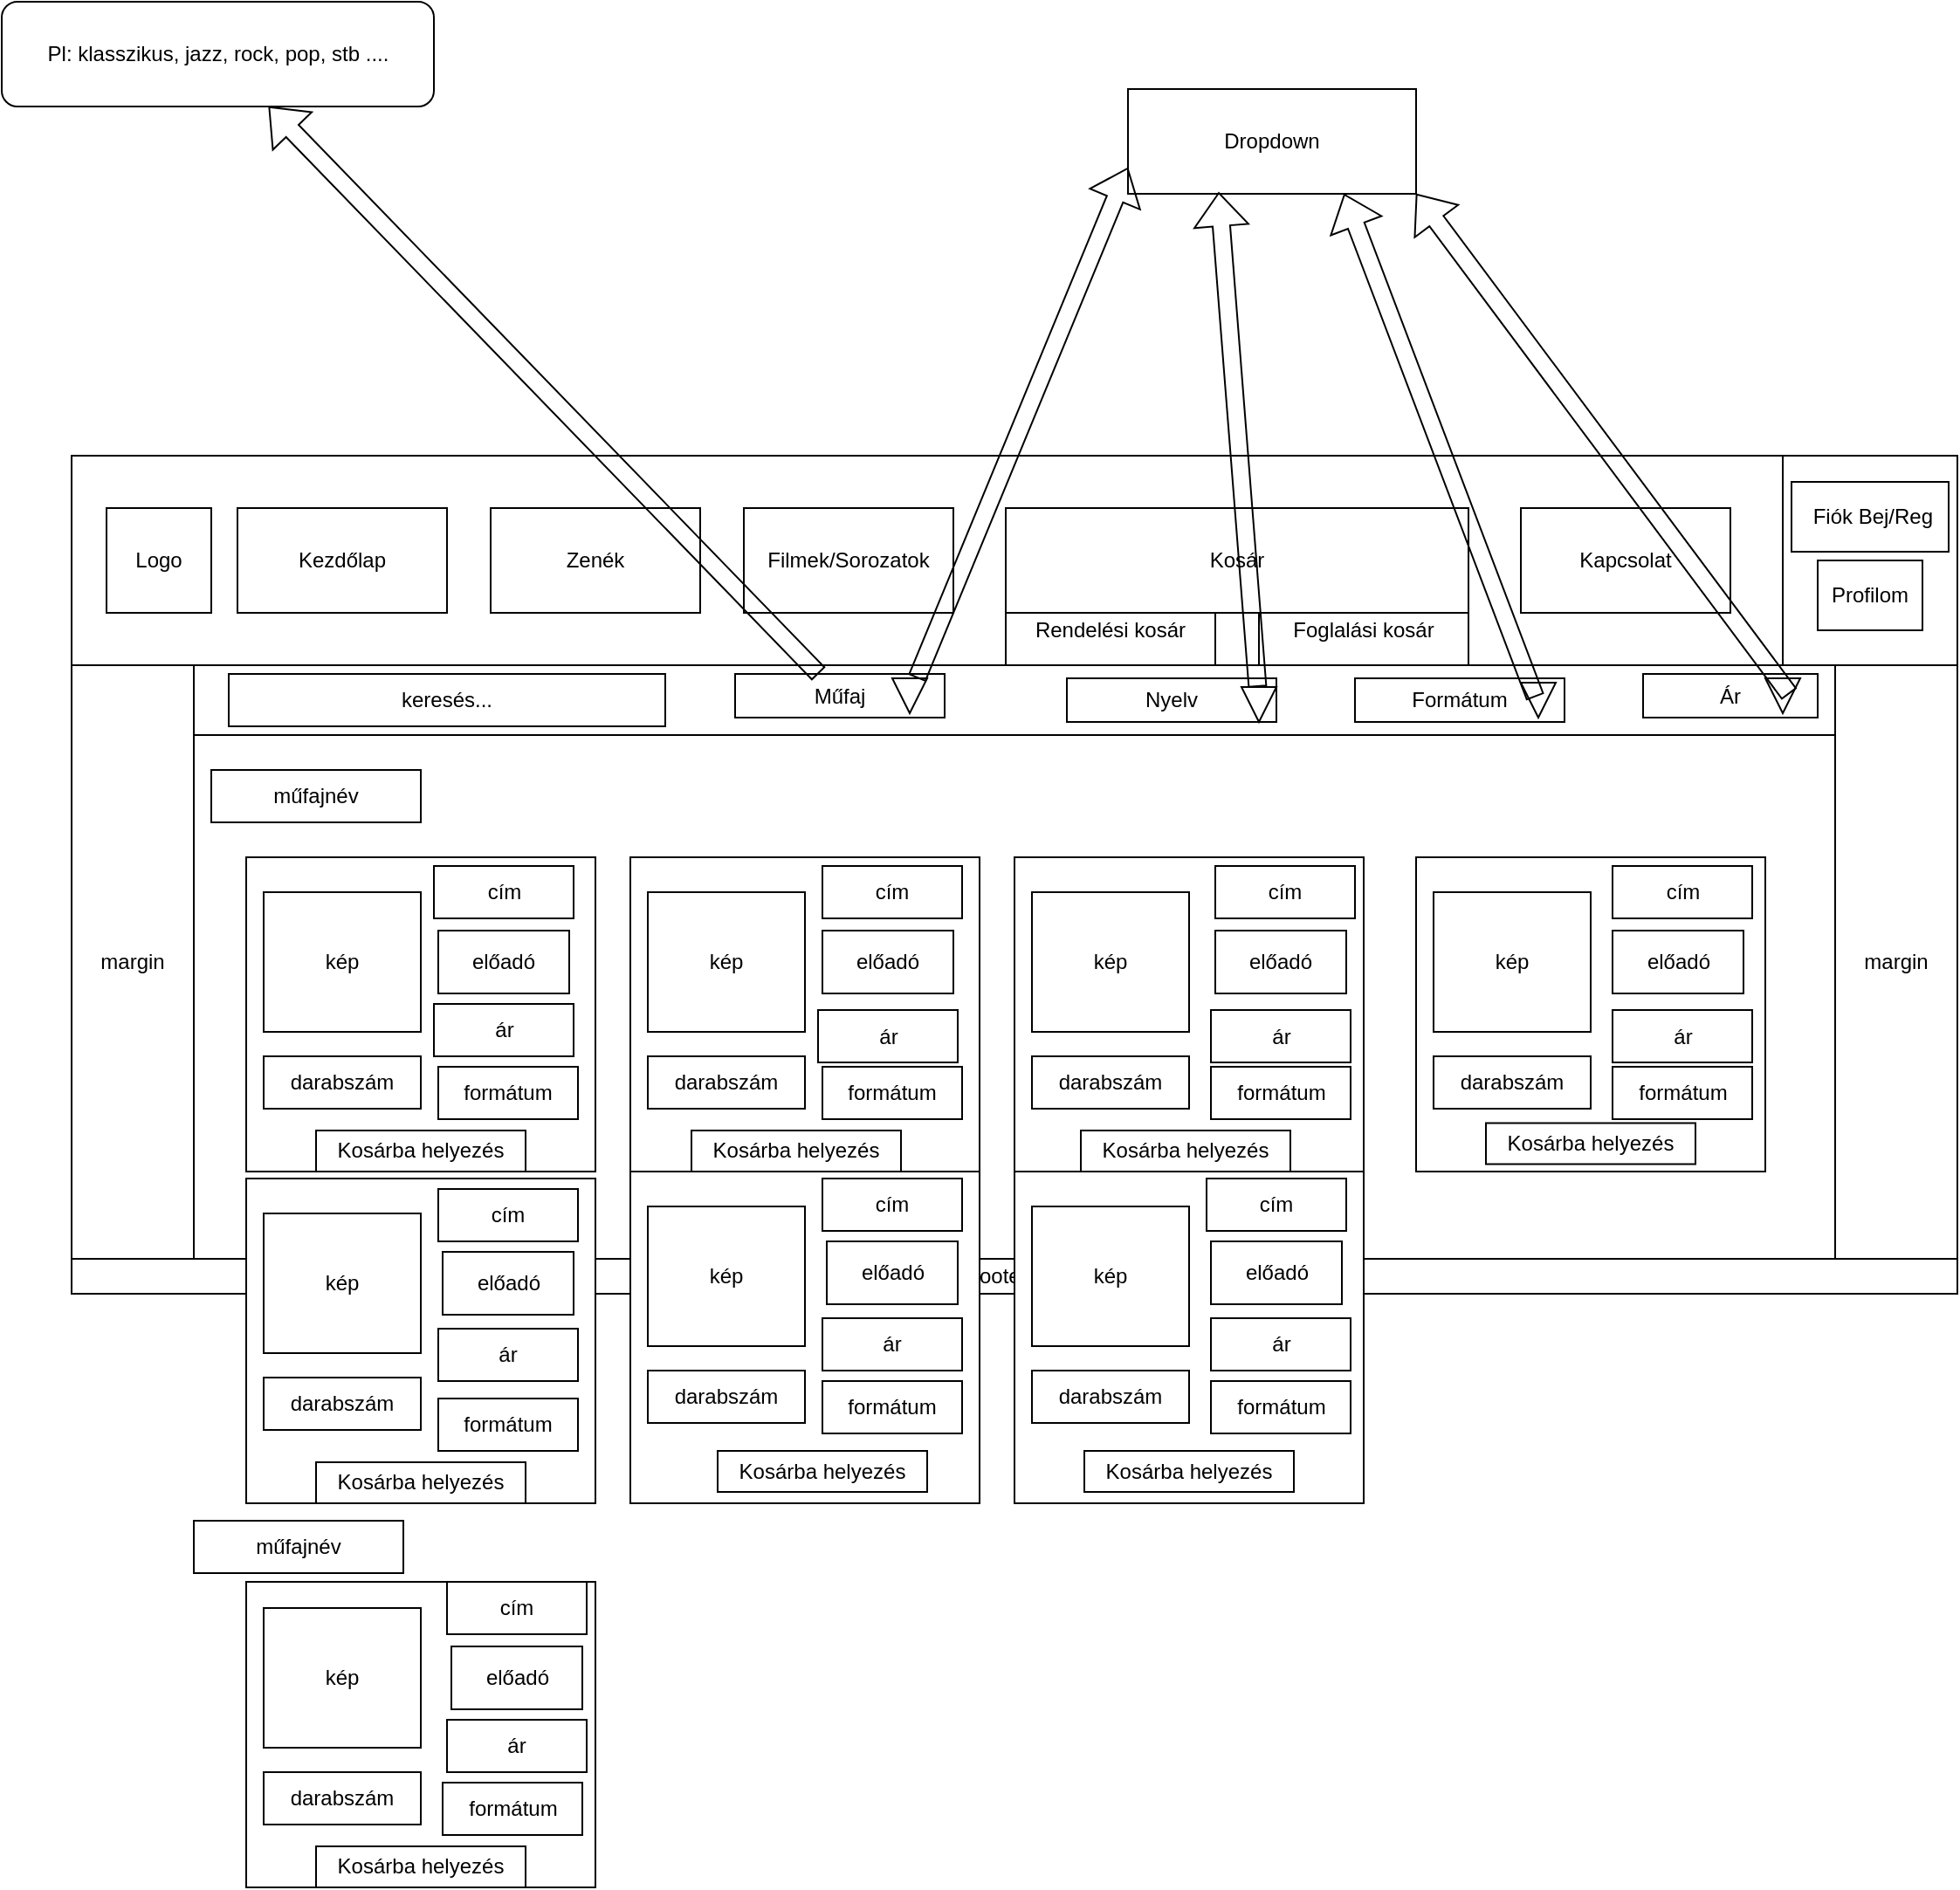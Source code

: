 <mxfile version="26.2.9">
  <diagram name="1 oldal" id="ohfmbEw8cCkdrReCNdVJ">
    <mxGraphModel dx="2029" dy="1502" grid="1" gridSize="10" guides="1" tooltips="1" connect="1" arrows="1" fold="1" page="1" pageScale="1" pageWidth="827" pageHeight="1169" math="0" shadow="0">
      <root>
        <mxCell id="0" />
        <mxCell id="1" parent="0" />
        <mxCell id="IHHWrMH8fhH2cyxZNXDR-167" value="Dropdown" style="rounded=0;whiteSpace=wrap;html=1;" vertex="1" parent="1">
          <mxGeometry x="1655" y="270" width="165" height="60" as="geometry" />
        </mxCell>
        <mxCell id="IHHWrMH8fhH2cyxZNXDR-168" value="" style="rounded=0;whiteSpace=wrap;html=1;" vertex="1" parent="1">
          <mxGeometry x="1050" y="480" width="1080" height="480" as="geometry" />
        </mxCell>
        <mxCell id="IHHWrMH8fhH2cyxZNXDR-169" value="" style="rounded=0;whiteSpace=wrap;html=1;" vertex="1" parent="1">
          <mxGeometry x="1050" y="480" width="1080" height="120" as="geometry" />
        </mxCell>
        <mxCell id="IHHWrMH8fhH2cyxZNXDR-170" style="edgeStyle=orthogonalEdgeStyle;rounded=0;orthogonalLoop=1;jettySize=auto;html=1;exitX=0.5;exitY=0;exitDx=0;exitDy=0;" edge="1" parent="1" source="IHHWrMH8fhH2cyxZNXDR-171">
          <mxGeometry relative="1" as="geometry">
            <mxPoint x="1590" y="940.0" as="targetPoint" />
          </mxGeometry>
        </mxCell>
        <mxCell id="IHHWrMH8fhH2cyxZNXDR-171" value="" style="rounded=0;whiteSpace=wrap;html=1;" vertex="1" parent="1">
          <mxGeometry x="1050" y="940.0" width="1080" height="20" as="geometry" />
        </mxCell>
        <mxCell id="IHHWrMH8fhH2cyxZNXDR-172" value="" style="rounded=0;whiteSpace=wrap;html=1;" vertex="1" parent="1">
          <mxGeometry x="2030" y="480" width="100" height="120" as="geometry" />
        </mxCell>
        <mxCell id="IHHWrMH8fhH2cyxZNXDR-173" value="" style="rounded=0;whiteSpace=wrap;html=1;" vertex="1" parent="1">
          <mxGeometry x="1190" y="510" width="120" height="60" as="geometry" />
        </mxCell>
        <mxCell id="IHHWrMH8fhH2cyxZNXDR-174" value="" style="rounded=0;whiteSpace=wrap;html=1;" vertex="1" parent="1">
          <mxGeometry x="1860" y="510" width="120" height="60" as="geometry" />
        </mxCell>
        <mxCell id="IHHWrMH8fhH2cyxZNXDR-175" value="" style="rounded=0;whiteSpace=wrap;html=1;" vertex="1" parent="1">
          <mxGeometry x="1370" y="510" width="120" height="60" as="geometry" />
        </mxCell>
        <mxCell id="IHHWrMH8fhH2cyxZNXDR-176" value="" style="rounded=0;whiteSpace=wrap;html=1;" vertex="1" parent="1">
          <mxGeometry x="1700" y="510" width="120" height="60" as="geometry" />
        </mxCell>
        <mxCell id="IHHWrMH8fhH2cyxZNXDR-177" value="" style="rounded=0;whiteSpace=wrap;html=1;" vertex="1" parent="1">
          <mxGeometry x="1540" y="510" width="120" height="60" as="geometry" />
        </mxCell>
        <mxCell id="IHHWrMH8fhH2cyxZNXDR-178" value="" style="rounded=0;whiteSpace=wrap;html=1;" vertex="1" parent="1">
          <mxGeometry x="2050" y="510" width="60" height="60" as="geometry" />
        </mxCell>
        <mxCell id="IHHWrMH8fhH2cyxZNXDR-179" value="" style="rounded=0;whiteSpace=wrap;html=1;" vertex="1" parent="1">
          <mxGeometry x="1120" y="600" width="940" height="340" as="geometry" />
        </mxCell>
        <mxCell id="IHHWrMH8fhH2cyxZNXDR-180" value="Kezdőlap" style="text;html=1;align=center;verticalAlign=middle;whiteSpace=wrap;rounded=0;" vertex="1" parent="1">
          <mxGeometry x="1190" y="510" width="120" height="60" as="geometry" />
        </mxCell>
        <mxCell id="IHHWrMH8fhH2cyxZNXDR-181" value="" style="rounded=0;whiteSpace=wrap;html=1;" vertex="1" parent="1">
          <mxGeometry x="1070" y="510" width="60" height="60" as="geometry" />
        </mxCell>
        <mxCell id="IHHWrMH8fhH2cyxZNXDR-182" value="&lt;div&gt;Logo&lt;/div&gt;" style="text;html=1;align=center;verticalAlign=middle;whiteSpace=wrap;rounded=0;" vertex="1" parent="1">
          <mxGeometry x="1070" y="510" width="60" height="60" as="geometry" />
        </mxCell>
        <mxCell id="IHHWrMH8fhH2cyxZNXDR-183" value="Étel &amp;amp; Ital" style="text;html=1;align=center;verticalAlign=middle;whiteSpace=wrap;rounded=0;" vertex="1" parent="1">
          <mxGeometry x="1370" y="510" width="120" height="60" as="geometry" />
        </mxCell>
        <mxCell id="IHHWrMH8fhH2cyxZNXDR-184" value="Társasok" style="text;html=1;align=center;verticalAlign=middle;whiteSpace=wrap;rounded=0;" vertex="1" parent="1">
          <mxGeometry x="1540" y="510" width="120" height="60" as="geometry" />
        </mxCell>
        <mxCell id="IHHWrMH8fhH2cyxZNXDR-185" value="Foglalás" style="text;html=1;align=center;verticalAlign=middle;whiteSpace=wrap;rounded=0;" vertex="1" parent="1">
          <mxGeometry x="1700" y="510" width="120" height="60" as="geometry" />
        </mxCell>
        <mxCell id="IHHWrMH8fhH2cyxZNXDR-186" value="Kapcsolat" style="text;html=1;align=center;verticalAlign=middle;whiteSpace=wrap;rounded=0;" vertex="1" parent="1">
          <mxGeometry x="1860" y="510" width="120" height="60" as="geometry" />
        </mxCell>
        <mxCell id="IHHWrMH8fhH2cyxZNXDR-187" value="Profilom" style="text;html=1;align=center;verticalAlign=middle;whiteSpace=wrap;rounded=0;" vertex="1" parent="1">
          <mxGeometry x="2050" y="510" width="60" height="60" as="geometry" />
        </mxCell>
        <mxCell id="IHHWrMH8fhH2cyxZNXDR-188" value="Footer (C)" style="text;html=1;align=center;verticalAlign=middle;whiteSpace=wrap;rounded=0;" vertex="1" parent="1">
          <mxGeometry x="1050" y="940.0" width="1080" height="20" as="geometry" />
        </mxCell>
        <mxCell id="IHHWrMH8fhH2cyxZNXDR-189" value="margin" style="text;html=1;align=center;verticalAlign=middle;whiteSpace=wrap;rounded=0;" vertex="1" parent="1">
          <mxGeometry x="1050" y="600" width="70" height="340" as="geometry" />
        </mxCell>
        <mxCell id="IHHWrMH8fhH2cyxZNXDR-190" value="margin" style="text;html=1;align=center;verticalAlign=middle;whiteSpace=wrap;rounded=0;" vertex="1" parent="1">
          <mxGeometry x="2060" y="600" width="70" height="340" as="geometry" />
        </mxCell>
        <mxCell id="IHHWrMH8fhH2cyxZNXDR-191" value="" style="rounded=0;whiteSpace=wrap;html=1;" vertex="1" parent="1">
          <mxGeometry x="1320" y="600" width="530" height="340" as="geometry" />
        </mxCell>
        <mxCell id="IHHWrMH8fhH2cyxZNXDR-192" value="Módosítások mentése" style="rounded=0;whiteSpace=wrap;html=1;" vertex="1" parent="1">
          <mxGeometry x="1525" y="854.0" width="120" height="40" as="geometry" />
        </mxCell>
        <mxCell id="IHHWrMH8fhH2cyxZNXDR-193" value="Nyelv" style="rounded=0;whiteSpace=wrap;html=1;" vertex="1" parent="1">
          <mxGeometry x="1420" y="710.0" width="120" height="40" as="geometry" />
        </mxCell>
        <mxCell id="IHHWrMH8fhH2cyxZNXDR-194" value="Beállítások" style="rounded=0;whiteSpace=wrap;html=1;" vertex="1" parent="1">
          <mxGeometry x="1390" y="630" width="400" height="40" as="geometry" />
        </mxCell>
        <mxCell id="IHHWrMH8fhH2cyxZNXDR-195" value="X" style="rounded=0;whiteSpace=wrap;html=1;" vertex="1" parent="1">
          <mxGeometry x="1810" y="610" width="30" height="30" as="geometry" />
        </mxCell>
        <mxCell id="IHHWrMH8fhH2cyxZNXDR-196" value="Sötét Mód" style="rounded=0;whiteSpace=wrap;html=1;" vertex="1" parent="1">
          <mxGeometry x="1630" y="710.0" width="120" height="40" as="geometry" />
        </mxCell>
        <mxCell id="IHHWrMH8fhH2cyxZNXDR-197" style="edgeStyle=orthogonalEdgeStyle;rounded=0;orthogonalLoop=1;jettySize=auto;html=1;exitX=0.5;exitY=1;exitDx=0;exitDy=0;" edge="1" parent="1" source="IHHWrMH8fhH2cyxZNXDR-193" target="IHHWrMH8fhH2cyxZNXDR-193">
          <mxGeometry relative="1" as="geometry" />
        </mxCell>
        <mxCell id="IHHWrMH8fhH2cyxZNXDR-198" value="" style="rounded=0;whiteSpace=wrap;html=1;" vertex="1" parent="1">
          <mxGeometry x="1050" y="480" width="1080" height="480" as="geometry" />
        </mxCell>
        <mxCell id="IHHWrMH8fhH2cyxZNXDR-199" value="" style="rounded=0;whiteSpace=wrap;html=1;" vertex="1" parent="1">
          <mxGeometry x="1050" y="480" width="1080" height="120" as="geometry" />
        </mxCell>
        <mxCell id="IHHWrMH8fhH2cyxZNXDR-200" style="edgeStyle=orthogonalEdgeStyle;rounded=0;orthogonalLoop=1;jettySize=auto;html=1;exitX=0.5;exitY=0;exitDx=0;exitDy=0;" edge="1" parent="1" source="IHHWrMH8fhH2cyxZNXDR-201">
          <mxGeometry relative="1" as="geometry">
            <mxPoint x="1590" y="940.0" as="targetPoint" />
          </mxGeometry>
        </mxCell>
        <mxCell id="IHHWrMH8fhH2cyxZNXDR-201" value="" style="rounded=0;whiteSpace=wrap;html=1;" vertex="1" parent="1">
          <mxGeometry x="1050" y="940.0" width="1080" height="20" as="geometry" />
        </mxCell>
        <mxCell id="IHHWrMH8fhH2cyxZNXDR-202" value="" style="rounded=0;whiteSpace=wrap;html=1;" vertex="1" parent="1">
          <mxGeometry x="2030" y="480" width="100" height="120" as="geometry" />
        </mxCell>
        <mxCell id="IHHWrMH8fhH2cyxZNXDR-203" value="" style="rounded=0;whiteSpace=wrap;html=1;" vertex="1" parent="1">
          <mxGeometry x="1120" y="600" width="940" height="340" as="geometry" />
        </mxCell>
        <mxCell id="IHHWrMH8fhH2cyxZNXDR-204" value="" style="rounded=0;whiteSpace=wrap;html=1;" vertex="1" parent="1">
          <mxGeometry x="1070" y="510" width="60" height="60" as="geometry" />
        </mxCell>
        <mxCell id="IHHWrMH8fhH2cyxZNXDR-205" value="&lt;div&gt;Logo&lt;/div&gt;" style="text;html=1;align=center;verticalAlign=middle;whiteSpace=wrap;rounded=0;" vertex="1" parent="1">
          <mxGeometry x="1070" y="510" width="60" height="60" as="geometry" />
        </mxCell>
        <mxCell id="IHHWrMH8fhH2cyxZNXDR-206" value="Footer (C)" style="text;html=1;align=center;verticalAlign=middle;whiteSpace=wrap;rounded=0;" vertex="1" parent="1">
          <mxGeometry x="1050" y="940.0" width="1080" height="20" as="geometry" />
        </mxCell>
        <mxCell id="IHHWrMH8fhH2cyxZNXDR-207" value="margin" style="text;html=1;align=center;verticalAlign=middle;whiteSpace=wrap;rounded=0;" vertex="1" parent="1">
          <mxGeometry x="1050" y="600" width="70" height="340" as="geometry" />
        </mxCell>
        <mxCell id="IHHWrMH8fhH2cyxZNXDR-208" value="margin" style="text;html=1;align=center;verticalAlign=middle;whiteSpace=wrap;rounded=0;" vertex="1" parent="1">
          <mxGeometry x="2060" y="600" width="70" height="340" as="geometry" />
        </mxCell>
        <mxCell id="IHHWrMH8fhH2cyxZNXDR-209" value="" style="rounded=0;whiteSpace=wrap;html=1;" vertex="1" parent="1">
          <mxGeometry x="1120" y="600" width="940" height="40" as="geometry" />
        </mxCell>
        <mxCell id="IHHWrMH8fhH2cyxZNXDR-210" value="keresés..." style="rounded=0;whiteSpace=wrap;html=1;" vertex="1" parent="1">
          <mxGeometry x="1140" y="605" width="250" height="30" as="geometry" />
        </mxCell>
        <mxCell id="IHHWrMH8fhH2cyxZNXDR-211" value="műfajnév" style="rounded=0;whiteSpace=wrap;html=1;" vertex="1" parent="1">
          <mxGeometry x="1130" y="660.0" width="120" height="30" as="geometry" />
        </mxCell>
        <mxCell id="IHHWrMH8fhH2cyxZNXDR-212" value="" style="rounded=0;whiteSpace=wrap;html=1;" vertex="1" parent="1">
          <mxGeometry x="1150" y="710" width="200" height="180" as="geometry" />
        </mxCell>
        <mxCell id="IHHWrMH8fhH2cyxZNXDR-213" value="kép" style="rounded=0;whiteSpace=wrap;html=1;" vertex="1" parent="1">
          <mxGeometry x="1160" y="730.0" width="90" height="80" as="geometry" />
        </mxCell>
        <mxCell id="IHHWrMH8fhH2cyxZNXDR-214" value="cím" style="rounded=0;whiteSpace=wrap;html=1;" vertex="1" parent="1">
          <mxGeometry x="1257.5" y="715.0" width="80" height="30" as="geometry" />
        </mxCell>
        <mxCell id="IHHWrMH8fhH2cyxZNXDR-215" value="ár" style="rounded=0;whiteSpace=wrap;html=1;" vertex="1" parent="1">
          <mxGeometry x="1257.5" y="794.0" width="80" height="30" as="geometry" />
        </mxCell>
        <mxCell id="IHHWrMH8fhH2cyxZNXDR-216" value="" style="rounded=0;whiteSpace=wrap;html=1;" vertex="1" parent="1">
          <mxGeometry x="1370" y="710" width="200" height="180" as="geometry" />
        </mxCell>
        <mxCell id="IHHWrMH8fhH2cyxZNXDR-217" value="kép" style="rounded=0;whiteSpace=wrap;html=1;" vertex="1" parent="1">
          <mxGeometry x="1380" y="730.0" width="90" height="80" as="geometry" />
        </mxCell>
        <mxCell id="IHHWrMH8fhH2cyxZNXDR-218" value="ár" style="rounded=0;whiteSpace=wrap;html=1;" vertex="1" parent="1">
          <mxGeometry x="1477.5" y="797.5" width="80" height="30" as="geometry" />
        </mxCell>
        <mxCell id="IHHWrMH8fhH2cyxZNXDR-219" value="" style="rounded=0;whiteSpace=wrap;html=1;" vertex="1" parent="1">
          <mxGeometry x="1590" y="710" width="200" height="180" as="geometry" />
        </mxCell>
        <mxCell id="IHHWrMH8fhH2cyxZNXDR-220" value="kép" style="rounded=0;whiteSpace=wrap;html=1;" vertex="1" parent="1">
          <mxGeometry x="1600" y="730.0" width="90" height="80" as="geometry" />
        </mxCell>
        <mxCell id="IHHWrMH8fhH2cyxZNXDR-221" value="ár" style="rounded=0;whiteSpace=wrap;html=1;" vertex="1" parent="1">
          <mxGeometry x="1702.5" y="797.5" width="80" height="30" as="geometry" />
        </mxCell>
        <mxCell id="IHHWrMH8fhH2cyxZNXDR-222" value="" style="rounded=0;whiteSpace=wrap;html=1;" vertex="1" parent="1">
          <mxGeometry x="1820" y="710" width="200" height="180" as="geometry" />
        </mxCell>
        <mxCell id="IHHWrMH8fhH2cyxZNXDR-223" value="kép" style="rounded=0;whiteSpace=wrap;html=1;" vertex="1" parent="1">
          <mxGeometry x="1830" y="730.0" width="90" height="80" as="geometry" />
        </mxCell>
        <mxCell id="IHHWrMH8fhH2cyxZNXDR-224" value="ár" style="rounded=0;whiteSpace=wrap;html=1;" vertex="1" parent="1">
          <mxGeometry x="1932.5" y="797.5" width="80" height="30" as="geometry" />
        </mxCell>
        <mxCell id="IHHWrMH8fhH2cyxZNXDR-225" value="" style="rounded=0;whiteSpace=wrap;html=1;" vertex="1" parent="1">
          <mxGeometry x="1150" y="894" width="200" height="186" as="geometry" />
        </mxCell>
        <mxCell id="IHHWrMH8fhH2cyxZNXDR-226" value="kép" style="rounded=0;whiteSpace=wrap;html=1;" vertex="1" parent="1">
          <mxGeometry x="1160" y="914.0" width="90" height="80" as="geometry" />
        </mxCell>
        <mxCell id="IHHWrMH8fhH2cyxZNXDR-227" value="ár" style="rounded=0;whiteSpace=wrap;html=1;" vertex="1" parent="1">
          <mxGeometry x="1260" y="980.0" width="80" height="30" as="geometry" />
        </mxCell>
        <mxCell id="IHHWrMH8fhH2cyxZNXDR-228" value="" style="rounded=0;whiteSpace=wrap;html=1;" vertex="1" parent="1">
          <mxGeometry x="1590" y="890" width="200" height="190" as="geometry" />
        </mxCell>
        <mxCell id="IHHWrMH8fhH2cyxZNXDR-229" value="kép" style="rounded=0;whiteSpace=wrap;html=1;" vertex="1" parent="1">
          <mxGeometry x="1600" y="910.0" width="90" height="80" as="geometry" />
        </mxCell>
        <mxCell id="IHHWrMH8fhH2cyxZNXDR-230" value="ár" style="rounded=0;whiteSpace=wrap;html=1;" vertex="1" parent="1">
          <mxGeometry x="1702.5" y="974.0" width="80" height="30" as="geometry" />
        </mxCell>
        <mxCell id="IHHWrMH8fhH2cyxZNXDR-231" value="" style="rounded=0;whiteSpace=wrap;html=1;" vertex="1" parent="1">
          <mxGeometry x="1370" y="890" width="200" height="190" as="geometry" />
        </mxCell>
        <mxCell id="IHHWrMH8fhH2cyxZNXDR-232" value="kép" style="rounded=0;whiteSpace=wrap;html=1;" vertex="1" parent="1">
          <mxGeometry x="1380" y="910.0" width="90" height="80" as="geometry" />
        </mxCell>
        <mxCell id="IHHWrMH8fhH2cyxZNXDR-233" value="ár" style="rounded=0;whiteSpace=wrap;html=1;" vertex="1" parent="1">
          <mxGeometry x="1480" y="974.0" width="80" height="30" as="geometry" />
        </mxCell>
        <mxCell id="IHHWrMH8fhH2cyxZNXDR-234" value="műfajnév" style="rounded=0;whiteSpace=wrap;html=1;" vertex="1" parent="1">
          <mxGeometry x="1120" y="1090.0" width="120" height="30" as="geometry" />
        </mxCell>
        <mxCell id="IHHWrMH8fhH2cyxZNXDR-235" value="" style="rounded=0;whiteSpace=wrap;html=1;" vertex="1" parent="1">
          <mxGeometry x="1150" y="1125" width="200" height="175" as="geometry" />
        </mxCell>
        <mxCell id="IHHWrMH8fhH2cyxZNXDR-236" value="kép" style="rounded=0;whiteSpace=wrap;html=1;" vertex="1" parent="1">
          <mxGeometry x="1160" y="1140.0" width="90" height="80" as="geometry" />
        </mxCell>
        <mxCell id="IHHWrMH8fhH2cyxZNXDR-237" value="ár" style="rounded=0;whiteSpace=wrap;html=1;" vertex="1" parent="1">
          <mxGeometry x="1265" y="1204" width="80" height="30" as="geometry" />
        </mxCell>
        <mxCell id="IHHWrMH8fhH2cyxZNXDR-238" value="&amp;nbsp;Fiók Bej/Reg" style="rounded=0;whiteSpace=wrap;html=1;" vertex="1" parent="1">
          <mxGeometry x="2035" y="495" width="90" height="40" as="geometry" />
        </mxCell>
        <mxCell id="IHHWrMH8fhH2cyxZNXDR-239" value="Profilom" style="rounded=0;whiteSpace=wrap;html=1;" vertex="1" parent="1">
          <mxGeometry x="2050" y="540" width="60" height="40" as="geometry" />
        </mxCell>
        <mxCell id="IHHWrMH8fhH2cyxZNXDR-240" value="Kezdőlap" style="rounded=0;whiteSpace=wrap;html=1;" vertex="1" parent="1">
          <mxGeometry x="1145" y="510" width="120" height="60" as="geometry" />
        </mxCell>
        <mxCell id="IHHWrMH8fhH2cyxZNXDR-241" value="Zenék" style="rounded=0;whiteSpace=wrap;html=1;" vertex="1" parent="1">
          <mxGeometry x="1290" y="510" width="120" height="60" as="geometry" />
        </mxCell>
        <mxCell id="IHHWrMH8fhH2cyxZNXDR-242" value="Filmek/Sorozatok" style="rounded=0;whiteSpace=wrap;html=1;" vertex="1" parent="1">
          <mxGeometry x="1435" y="510" width="120" height="60" as="geometry" />
        </mxCell>
        <mxCell id="IHHWrMH8fhH2cyxZNXDR-243" value="Rendelési kosár" style="rounded=0;whiteSpace=wrap;html=1;" vertex="1" parent="1">
          <mxGeometry x="1585" y="560" width="120" height="40" as="geometry" />
        </mxCell>
        <mxCell id="IHHWrMH8fhH2cyxZNXDR-244" value="Foglalási kosár" style="rounded=0;whiteSpace=wrap;html=1;" vertex="1" parent="1">
          <mxGeometry x="1730" y="560" width="120" height="40" as="geometry" />
        </mxCell>
        <mxCell id="IHHWrMH8fhH2cyxZNXDR-245" value="Kapcsolat" style="rounded=0;whiteSpace=wrap;html=1;" vertex="1" parent="1">
          <mxGeometry x="1880" y="510" width="120" height="60" as="geometry" />
        </mxCell>
        <mxCell id="IHHWrMH8fhH2cyxZNXDR-246" value="cím" style="rounded=0;whiteSpace=wrap;html=1;" vertex="1" parent="1">
          <mxGeometry x="1480" y="715.0" width="80" height="30" as="geometry" />
        </mxCell>
        <mxCell id="IHHWrMH8fhH2cyxZNXDR-247" value="cím" style="rounded=0;whiteSpace=wrap;html=1;" vertex="1" parent="1">
          <mxGeometry x="1705" y="715.0" width="80" height="30" as="geometry" />
        </mxCell>
        <mxCell id="IHHWrMH8fhH2cyxZNXDR-248" value="cím" style="rounded=0;whiteSpace=wrap;html=1;" vertex="1" parent="1">
          <mxGeometry x="1932.5" y="715.0" width="80" height="30" as="geometry" />
        </mxCell>
        <mxCell id="IHHWrMH8fhH2cyxZNXDR-249" value="cím" style="rounded=0;whiteSpace=wrap;html=1;" vertex="1" parent="1">
          <mxGeometry x="1260" y="900.0" width="80" height="30" as="geometry" />
        </mxCell>
        <mxCell id="IHHWrMH8fhH2cyxZNXDR-250" value="cím" style="rounded=0;whiteSpace=wrap;html=1;" vertex="1" parent="1">
          <mxGeometry x="1480" y="894.0" width="80" height="30" as="geometry" />
        </mxCell>
        <mxCell id="IHHWrMH8fhH2cyxZNXDR-251" value="cím" style="rounded=0;whiteSpace=wrap;html=1;" vertex="1" parent="1">
          <mxGeometry x="1700" y="894.0" width="80" height="30" as="geometry" />
        </mxCell>
        <mxCell id="IHHWrMH8fhH2cyxZNXDR-252" value="cím" style="rounded=0;whiteSpace=wrap;html=1;" vertex="1" parent="1">
          <mxGeometry x="1265" y="1125.0" width="80" height="30" as="geometry" />
        </mxCell>
        <mxCell id="IHHWrMH8fhH2cyxZNXDR-253" value="előadó" style="rounded=0;whiteSpace=wrap;html=1;" vertex="1" parent="1">
          <mxGeometry x="1480" y="752.0" width="75" height="36" as="geometry" />
        </mxCell>
        <mxCell id="IHHWrMH8fhH2cyxZNXDR-254" value="előadó" style="rounded=0;whiteSpace=wrap;html=1;" vertex="1" parent="1">
          <mxGeometry x="1260" y="752.0" width="75" height="36" as="geometry" />
        </mxCell>
        <mxCell id="IHHWrMH8fhH2cyxZNXDR-255" value="előadó" style="rounded=0;whiteSpace=wrap;html=1;" vertex="1" parent="1">
          <mxGeometry x="1705" y="752.0" width="75" height="36" as="geometry" />
        </mxCell>
        <mxCell id="IHHWrMH8fhH2cyxZNXDR-256" value="előadó" style="rounded=0;whiteSpace=wrap;html=1;" vertex="1" parent="1">
          <mxGeometry x="1932.5" y="752.0" width="75" height="36" as="geometry" />
        </mxCell>
        <mxCell id="IHHWrMH8fhH2cyxZNXDR-257" value="előadó" style="rounded=0;whiteSpace=wrap;html=1;" vertex="1" parent="1">
          <mxGeometry x="1262.5" y="936.0" width="75" height="36" as="geometry" />
        </mxCell>
        <mxCell id="IHHWrMH8fhH2cyxZNXDR-258" value="előadó" style="rounded=0;whiteSpace=wrap;html=1;" vertex="1" parent="1">
          <mxGeometry x="1482.5" y="930.0" width="75" height="36" as="geometry" />
        </mxCell>
        <mxCell id="IHHWrMH8fhH2cyxZNXDR-259" value="előadó" style="rounded=0;whiteSpace=wrap;html=1;" vertex="1" parent="1">
          <mxGeometry x="1702.5" y="930.0" width="75" height="36" as="geometry" />
        </mxCell>
        <mxCell id="IHHWrMH8fhH2cyxZNXDR-260" value="előadó" style="rounded=0;whiteSpace=wrap;html=1;" vertex="1" parent="1">
          <mxGeometry x="1267.5" y="1162.0" width="75" height="36" as="geometry" />
        </mxCell>
        <mxCell id="IHHWrMH8fhH2cyxZNXDR-261" value="Kosár" style="rounded=0;whiteSpace=wrap;html=1;" vertex="1" parent="1">
          <mxGeometry x="1585" y="510" width="265" height="60" as="geometry" />
        </mxCell>
        <mxCell id="IHHWrMH8fhH2cyxZNXDR-262" value="Nyelv" style="rounded=0;whiteSpace=wrap;html=1;" vertex="1" parent="1">
          <mxGeometry x="1620" y="607.5" width="120" height="25" as="geometry" />
        </mxCell>
        <mxCell id="IHHWrMH8fhH2cyxZNXDR-263" value="Műfaj" style="rounded=0;whiteSpace=wrap;html=1;" vertex="1" parent="1">
          <mxGeometry x="1430" y="605" width="120" height="25" as="geometry" />
        </mxCell>
        <mxCell id="IHHWrMH8fhH2cyxZNXDR-264" value="Ár" style="rounded=0;whiteSpace=wrap;html=1;" vertex="1" parent="1">
          <mxGeometry x="1950" y="605" width="100" height="25" as="geometry" />
        </mxCell>
        <mxCell id="IHHWrMH8fhH2cyxZNXDR-265" value="Formátum" style="rounded=0;whiteSpace=wrap;html=1;" vertex="1" parent="1">
          <mxGeometry x="1785" y="607.5" width="120" height="25" as="geometry" />
        </mxCell>
        <mxCell id="IHHWrMH8fhH2cyxZNXDR-266" value="darabszám" style="rounded=0;whiteSpace=wrap;html=1;" vertex="1" parent="1">
          <mxGeometry x="1160" y="824" width="90" height="30" as="geometry" />
        </mxCell>
        <mxCell id="IHHWrMH8fhH2cyxZNXDR-267" value="darabszám" style="rounded=0;whiteSpace=wrap;html=1;" vertex="1" parent="1">
          <mxGeometry x="1380" y="824" width="90" height="30" as="geometry" />
        </mxCell>
        <mxCell id="IHHWrMH8fhH2cyxZNXDR-268" value="darabszám" style="rounded=0;whiteSpace=wrap;html=1;" vertex="1" parent="1">
          <mxGeometry x="1600" y="824" width="90" height="30" as="geometry" />
        </mxCell>
        <mxCell id="IHHWrMH8fhH2cyxZNXDR-269" value="darabszám" style="rounded=0;whiteSpace=wrap;html=1;" vertex="1" parent="1">
          <mxGeometry x="1830" y="824" width="90" height="30" as="geometry" />
        </mxCell>
        <mxCell id="IHHWrMH8fhH2cyxZNXDR-270" value="darabszám" style="rounded=0;whiteSpace=wrap;html=1;" vertex="1" parent="1">
          <mxGeometry x="1160" y="1008" width="90" height="30" as="geometry" />
        </mxCell>
        <mxCell id="IHHWrMH8fhH2cyxZNXDR-271" value="darabszám" style="rounded=0;whiteSpace=wrap;html=1;" vertex="1" parent="1">
          <mxGeometry x="1380" y="1004" width="90" height="30" as="geometry" />
        </mxCell>
        <mxCell id="IHHWrMH8fhH2cyxZNXDR-272" value="darabszám" style="rounded=0;whiteSpace=wrap;html=1;" vertex="1" parent="1">
          <mxGeometry x="1600" y="1004" width="90" height="30" as="geometry" />
        </mxCell>
        <mxCell id="IHHWrMH8fhH2cyxZNXDR-273" value="darabszám" style="rounded=0;whiteSpace=wrap;html=1;" vertex="1" parent="1">
          <mxGeometry x="1160" y="1234" width="90" height="30" as="geometry" />
        </mxCell>
        <mxCell id="IHHWrMH8fhH2cyxZNXDR-274" value="formátum" style="rounded=0;whiteSpace=wrap;html=1;" vertex="1" parent="1">
          <mxGeometry x="1260" y="830" width="80" height="30" as="geometry" />
        </mxCell>
        <mxCell id="IHHWrMH8fhH2cyxZNXDR-275" value="formátum" style="rounded=0;whiteSpace=wrap;html=1;" vertex="1" parent="1">
          <mxGeometry x="1480" y="830" width="80" height="30" as="geometry" />
        </mxCell>
        <mxCell id="IHHWrMH8fhH2cyxZNXDR-276" value="formátum" style="rounded=0;whiteSpace=wrap;html=1;" vertex="1" parent="1">
          <mxGeometry x="1702.5" y="830" width="80" height="30" as="geometry" />
        </mxCell>
        <mxCell id="IHHWrMH8fhH2cyxZNXDR-277" value="formátum" style="rounded=0;whiteSpace=wrap;html=1;" vertex="1" parent="1">
          <mxGeometry x="1932.5" y="830" width="80" height="30" as="geometry" />
        </mxCell>
        <mxCell id="IHHWrMH8fhH2cyxZNXDR-278" value="formátum" style="rounded=0;whiteSpace=wrap;html=1;" vertex="1" parent="1">
          <mxGeometry x="1260" y="1020" width="80" height="30" as="geometry" />
        </mxCell>
        <mxCell id="IHHWrMH8fhH2cyxZNXDR-279" value="formátum" style="rounded=0;whiteSpace=wrap;html=1;" vertex="1" parent="1">
          <mxGeometry x="1480" y="1010" width="80" height="30" as="geometry" />
        </mxCell>
        <mxCell id="IHHWrMH8fhH2cyxZNXDR-280" value="formátum" style="rounded=0;whiteSpace=wrap;html=1;" vertex="1" parent="1">
          <mxGeometry x="1702.5" y="1010" width="80" height="30" as="geometry" />
        </mxCell>
        <mxCell id="IHHWrMH8fhH2cyxZNXDR-281" value="formátum" style="rounded=0;whiteSpace=wrap;html=1;" vertex="1" parent="1">
          <mxGeometry x="1262.5" y="1240" width="80" height="30" as="geometry" />
        </mxCell>
        <mxCell id="IHHWrMH8fhH2cyxZNXDR-282" value="" style="html=1;shadow=0;dashed=0;align=center;verticalAlign=middle;shape=mxgraph.arrows2.arrow;dy=0.6;dx=40;direction=south;notch=0;" vertex="1" parent="1">
          <mxGeometry x="1720" y="612.5" width="20" height="20" as="geometry" />
        </mxCell>
        <mxCell id="IHHWrMH8fhH2cyxZNXDR-283" value="" style="shape=flexArrow;endArrow=classic;html=1;rounded=0;entryX=0.315;entryY=0.983;entryDx=0;entryDy=0;entryPerimeter=0;" edge="1" parent="1" source="IHHWrMH8fhH2cyxZNXDR-282" target="IHHWrMH8fhH2cyxZNXDR-167">
          <mxGeometry width="50" height="50" relative="1" as="geometry">
            <mxPoint x="305.5" y="779" as="sourcePoint" />
            <mxPoint x="1140" y="380" as="targetPoint" />
          </mxGeometry>
        </mxCell>
        <mxCell id="IHHWrMH8fhH2cyxZNXDR-284" value="" style="html=1;shadow=0;dashed=0;align=center;verticalAlign=middle;shape=mxgraph.arrows2.arrow;dy=0.6;dx=40;direction=south;notch=0;" vertex="1" parent="1">
          <mxGeometry x="1520" y="607.5" width="20" height="20" as="geometry" />
        </mxCell>
        <mxCell id="IHHWrMH8fhH2cyxZNXDR-285" value="" style="html=1;shadow=0;dashed=0;align=center;verticalAlign=middle;shape=mxgraph.arrows2.arrow;dy=0.6;dx=40;direction=south;notch=0;" vertex="1" parent="1">
          <mxGeometry x="1880" y="610" width="20" height="20" as="geometry" />
        </mxCell>
        <mxCell id="IHHWrMH8fhH2cyxZNXDR-286" value="" style="html=1;shadow=0;dashed=0;align=center;verticalAlign=middle;shape=mxgraph.arrows2.arrow;dy=0.6;dx=40;direction=south;notch=0;" vertex="1" parent="1">
          <mxGeometry x="2020" y="607.5" width="20" height="20" as="geometry" />
        </mxCell>
        <mxCell id="IHHWrMH8fhH2cyxZNXDR-287" value="" style="shape=flexArrow;endArrow=classic;html=1;rounded=0;entryX=0;entryY=0.75;entryDx=0;entryDy=0;" edge="1" parent="1" source="IHHWrMH8fhH2cyxZNXDR-284" target="IHHWrMH8fhH2cyxZNXDR-167">
          <mxGeometry width="50" height="50" relative="1" as="geometry">
            <mxPoint x="1531" y="618" as="sourcePoint" />
            <mxPoint x="1688" y="342" as="targetPoint" />
          </mxGeometry>
        </mxCell>
        <mxCell id="IHHWrMH8fhH2cyxZNXDR-288" value="" style="shape=flexArrow;endArrow=classic;html=1;rounded=0;entryX=0.75;entryY=1;entryDx=0;entryDy=0;exitX=0.415;exitY=0.588;exitDx=0;exitDy=0;exitPerimeter=0;" edge="1" parent="1" source="IHHWrMH8fhH2cyxZNXDR-285" target="IHHWrMH8fhH2cyxZNXDR-167">
          <mxGeometry width="50" height="50" relative="1" as="geometry">
            <mxPoint x="1551" y="638" as="sourcePoint" />
            <mxPoint x="1708" y="362" as="targetPoint" />
          </mxGeometry>
        </mxCell>
        <mxCell id="IHHWrMH8fhH2cyxZNXDR-289" value="" style="shape=flexArrow;endArrow=classic;html=1;rounded=0;entryX=1;entryY=1;entryDx=0;entryDy=0;exitX=0.453;exitY=0.311;exitDx=0;exitDy=0;exitPerimeter=0;" edge="1" parent="1" source="IHHWrMH8fhH2cyxZNXDR-286" target="IHHWrMH8fhH2cyxZNXDR-167">
          <mxGeometry width="50" height="50" relative="1" as="geometry">
            <mxPoint x="1561" y="648" as="sourcePoint" />
            <mxPoint x="1718" y="372" as="targetPoint" />
          </mxGeometry>
        </mxCell>
        <mxCell id="IHHWrMH8fhH2cyxZNXDR-290" value="Kosárba helyezés" style="rounded=0;whiteSpace=wrap;html=1;" vertex="1" parent="1">
          <mxGeometry x="1190" y="866.5" width="120" height="23.5" as="geometry" />
        </mxCell>
        <mxCell id="IHHWrMH8fhH2cyxZNXDR-291" value="Kosárba helyezés" style="rounded=0;whiteSpace=wrap;html=1;" vertex="1" parent="1">
          <mxGeometry x="1405" y="866.5" width="120" height="23.5" as="geometry" />
        </mxCell>
        <mxCell id="IHHWrMH8fhH2cyxZNXDR-292" value="Kosárba helyezés" style="rounded=0;whiteSpace=wrap;html=1;" vertex="1" parent="1">
          <mxGeometry x="1628" y="866.5" width="120" height="23.5" as="geometry" />
        </mxCell>
        <mxCell id="IHHWrMH8fhH2cyxZNXDR-293" value="Kosárba helyezés" style="rounded=0;whiteSpace=wrap;html=1;" vertex="1" parent="1">
          <mxGeometry x="1860" y="862.25" width="120" height="23.5" as="geometry" />
        </mxCell>
        <mxCell id="IHHWrMH8fhH2cyxZNXDR-294" value="Kosárba helyezés" style="rounded=0;whiteSpace=wrap;html=1;" vertex="1" parent="1">
          <mxGeometry x="1190" y="1056.5" width="120" height="23.5" as="geometry" />
        </mxCell>
        <mxCell id="IHHWrMH8fhH2cyxZNXDR-295" value="Kosárba helyezés" style="rounded=0;whiteSpace=wrap;html=1;" vertex="1" parent="1">
          <mxGeometry x="1420" y="1050" width="120" height="23.5" as="geometry" />
        </mxCell>
        <mxCell id="IHHWrMH8fhH2cyxZNXDR-296" value="Kosárba helyezés" style="rounded=0;whiteSpace=wrap;html=1;" vertex="1" parent="1">
          <mxGeometry x="1630" y="1050" width="120" height="23.5" as="geometry" />
        </mxCell>
        <mxCell id="IHHWrMH8fhH2cyxZNXDR-297" value="Kosárba helyezés" style="rounded=0;whiteSpace=wrap;html=1;" vertex="1" parent="1">
          <mxGeometry x="1190" y="1276.5" width="120" height="23.5" as="geometry" />
        </mxCell>
        <mxCell id="IHHWrMH8fhH2cyxZNXDR-298" value="" style="shape=flexArrow;endArrow=classic;html=1;rounded=0;" edge="1" parent="1" source="IHHWrMH8fhH2cyxZNXDR-263" target="IHHWrMH8fhH2cyxZNXDR-299">
          <mxGeometry width="50" height="50" relative="1" as="geometry">
            <mxPoint x="1530" y="690" as="sourcePoint" />
            <mxPoint x="1270" y="270" as="targetPoint" />
          </mxGeometry>
        </mxCell>
        <mxCell id="IHHWrMH8fhH2cyxZNXDR-299" value="Pl: klasszikus, jazz, rock, pop, stb ...." style="rounded=1;whiteSpace=wrap;html=1;" vertex="1" parent="1">
          <mxGeometry x="1010" y="220" width="247.5" height="60" as="geometry" />
        </mxCell>
      </root>
    </mxGraphModel>
  </diagram>
</mxfile>

